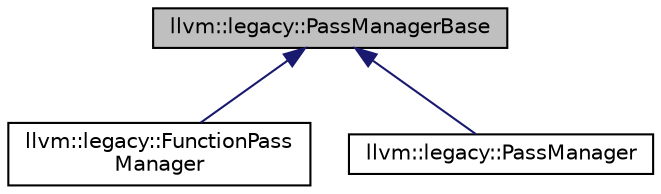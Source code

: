 digraph "llvm::legacy::PassManagerBase"
{
 // LATEX_PDF_SIZE
  bgcolor="transparent";
  edge [fontname="Helvetica",fontsize="10",labelfontname="Helvetica",labelfontsize="10"];
  node [fontname="Helvetica",fontsize="10",shape="box"];
  Node1 [label="llvm::legacy::PassManagerBase",height=0.2,width=0.4,color="black", fillcolor="grey75", style="filled", fontcolor="black",tooltip="PassManagerBase - An abstract interface to allow code to add passes to a pass manager without having ..."];
  Node1 -> Node2 [dir="back",color="midnightblue",fontsize="10",style="solid",fontname="Helvetica"];
  Node2 [label="llvm::legacy::FunctionPass\lManager",height=0.2,width=0.4,color="black",URL="$classllvm_1_1legacy_1_1FunctionPassManager.html",tooltip="FunctionPassManager manages FunctionPasses and BasicBlockPassManagers."];
  Node1 -> Node3 [dir="back",color="midnightblue",fontsize="10",style="solid",fontname="Helvetica"];
  Node3 [label="llvm::legacy::PassManager",height=0.2,width=0.4,color="black",URL="$classllvm_1_1legacy_1_1PassManager.html",tooltip="PassManager manages ModulePassManagers."];
}
